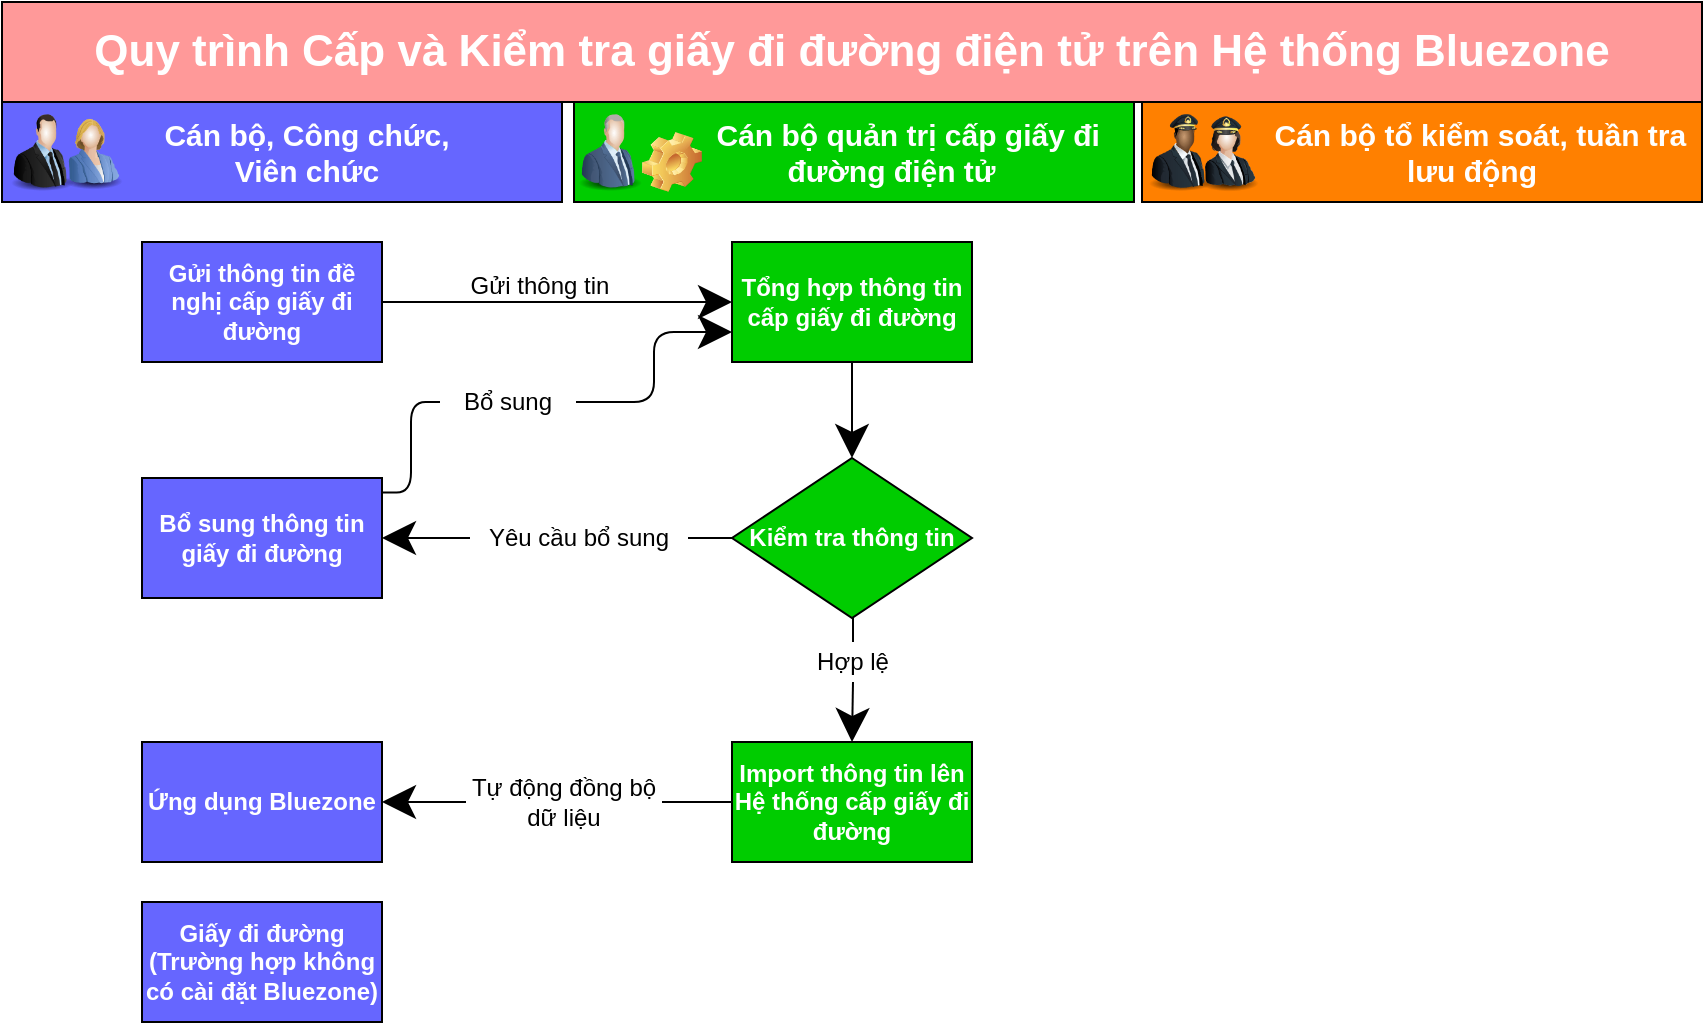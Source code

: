 <mxfile version="15.3.5" type="github">
  <diagram id="aXsHD7Z4nfJTBLjKKZMQ" name="Page-1">
    <mxGraphModel dx="1038" dy="579" grid="1" gridSize="10" guides="1" tooltips="1" connect="1" arrows="1" fold="1" page="1" pageScale="1" pageWidth="850" pageHeight="1100" math="0" shadow="0">
      <root>
        <mxCell id="0" />
        <mxCell id="1" parent="0" />
        <mxCell id="8f64qvsZTYQRd2PqQDZX-1" value="&lt;b&gt;&lt;font style=&quot;font-size: 22px&quot; color=&quot;#ffffff&quot;&gt;Quy trình Cấp và Kiểm tra giấy đi đường điện tử trên Hệ thống Bluezone&lt;/font&gt;&lt;/b&gt;" style="rounded=0;whiteSpace=wrap;html=1;hachureGap=4;pointerEvents=0;fillColor=#FF9999;" vertex="1" parent="1">
          <mxGeometry width="850" height="50" as="geometry" />
        </mxCell>
        <mxCell id="8f64qvsZTYQRd2PqQDZX-15" value="&lt;font color=&quot;#ffffff&quot; size=&quot;1&quot;&gt;&lt;b style=&quot;font-size: 15px&quot;&gt;&amp;nbsp; &amp;nbsp; &amp;nbsp; &amp;nbsp; &amp;nbsp; &amp;nbsp; &amp;nbsp; &amp;nbsp; &amp;nbsp; &amp;nbsp;Cán bộ, Công chức,&amp;nbsp; &amp;nbsp; &amp;nbsp; &amp;nbsp; &amp;nbsp; &amp;nbsp; &amp;nbsp; &amp;nbsp; &amp;nbsp; &amp;nbsp; Viên chức&lt;/b&gt;&lt;/font&gt;" style="rounded=0;whiteSpace=wrap;html=1;hachureGap=4;pointerEvents=0;fillColor=#6666FF;" vertex="1" parent="1">
          <mxGeometry y="50" width="280" height="50" as="geometry" />
        </mxCell>
        <mxCell id="8f64qvsZTYQRd2PqQDZX-16" value="&lt;font color=&quot;#ffffff&quot; size=&quot;1&quot;&gt;&lt;b style=&quot;font-size: 15px&quot;&gt;&amp;nbsp; &amp;nbsp; &amp;nbsp; &amp;nbsp; &amp;nbsp; &amp;nbsp; &amp;nbsp; &amp;nbsp; Cán bộ quản trị cấp giấy đi&amp;nbsp; &amp;nbsp; &amp;nbsp; &amp;nbsp; &amp;nbsp; &amp;nbsp; &amp;nbsp;đường điện tử&lt;/b&gt;&lt;/font&gt;" style="rounded=0;whiteSpace=wrap;html=1;hachureGap=4;pointerEvents=0;fillColor=#00CC00;" vertex="1" parent="1">
          <mxGeometry x="286" y="50" width="280" height="50" as="geometry" />
        </mxCell>
        <mxCell id="8f64qvsZTYQRd2PqQDZX-17" value="&lt;font color=&quot;#ffffff&quot; size=&quot;1&quot;&gt;&lt;b style=&quot;font-size: 15px&quot;&gt;&amp;nbsp; &amp;nbsp; &amp;nbsp; &amp;nbsp; &amp;nbsp; &amp;nbsp; &amp;nbsp; &amp;nbsp;Cán bộ tổ kiểm soát, tuần tra&amp;nbsp; &amp;nbsp; &amp;nbsp; &amp;nbsp; &amp;nbsp; &amp;nbsp; &amp;nbsp; lưu động&lt;/b&gt;&lt;/font&gt;" style="rounded=0;whiteSpace=wrap;html=1;hachureGap=4;pointerEvents=0;fillColor=#FF8000;" vertex="1" parent="1">
          <mxGeometry x="570" y="50" width="280" height="50" as="geometry" />
        </mxCell>
        <mxCell id="8f64qvsZTYQRd2PqQDZX-18" value="" style="image;html=1;image=img/lib/clip_art/people/Suit_Man_128x128.png;hachureGap=4;pointerEvents=0;fillColor=#00CC00;" vertex="1" parent="1">
          <mxGeometry y="55" width="40" height="40" as="geometry" />
        </mxCell>
        <mxCell id="8f64qvsZTYQRd2PqQDZX-20" value="" style="image;html=1;image=img/lib/clip_art/people/Suit_Woman_Blue_128x128.png;hachureGap=4;pointerEvents=0;fillColor=#00CC00;" vertex="1" parent="1">
          <mxGeometry x="25" y="54" width="40" height="40" as="geometry" />
        </mxCell>
        <mxCell id="8f64qvsZTYQRd2PqQDZX-21" value="" style="image;html=1;image=img/lib/clip_art/people/Suit_Man_Blue_128x128.png;hachureGap=4;pointerEvents=0;fillColor=#00CC00;" vertex="1" parent="1">
          <mxGeometry x="284" y="55" width="40" height="40" as="geometry" />
        </mxCell>
        <mxCell id="8f64qvsZTYQRd2PqQDZX-22" value="" style="shape=image;html=1;verticalLabelPosition=bottom;verticalAlign=top;imageAspect=0;image=img/clipart/Gear_128x128.png;hachureGap=4;pointerEvents=0;fillColor=#00CC00;" vertex="1" parent="1">
          <mxGeometry x="320" y="65" width="30" height="30" as="geometry" />
        </mxCell>
        <mxCell id="8f64qvsZTYQRd2PqQDZX-23" value="" style="image;html=1;image=img/lib/clip_art/people/Pilot_Man_Black_128x128.png;hachureGap=4;pointerEvents=0;fillColor=#00CC00;" vertex="1" parent="1">
          <mxGeometry x="564" y="55" width="50" height="40" as="geometry" />
        </mxCell>
        <mxCell id="8f64qvsZTYQRd2PqQDZX-24" value="" style="image;html=1;image=img/lib/clip_art/people/Pilot_Woman_128x128.png;hachureGap=4;pointerEvents=0;fillColor=#00CC00;" vertex="1" parent="1">
          <mxGeometry x="583" y="55" width="60" height="40" as="geometry" />
        </mxCell>
        <mxCell id="8f64qvsZTYQRd2PqQDZX-26" value="&lt;font color=&quot;#ffffff&quot;&gt;&lt;b&gt;Gửi thông tin đề nghị cấp giấy đi đường&lt;/b&gt;&lt;/font&gt;" style="rounded=0;whiteSpace=wrap;html=1;hachureGap=4;pointerEvents=0;fillColor=#6666FF;" vertex="1" parent="1">
          <mxGeometry x="70" y="120" width="120" height="60" as="geometry" />
        </mxCell>
        <mxCell id="8f64qvsZTYQRd2PqQDZX-27" value="&lt;font color=&quot;#ffffff&quot;&gt;&lt;b&gt;Tổng hợp thông tin cấp giấy đi đường&lt;/b&gt;&lt;/font&gt;" style="rounded=0;whiteSpace=wrap;html=1;hachureGap=4;pointerEvents=0;fillColor=#00CC00;" vertex="1" parent="1">
          <mxGeometry x="365" y="120" width="120" height="60" as="geometry" />
        </mxCell>
        <mxCell id="8f64qvsZTYQRd2PqQDZX-28" value="&lt;b&gt;&lt;font color=&quot;#ffffff&quot;&gt;Kiểm tra thông tin&lt;/font&gt;&lt;/b&gt;" style="rhombus;whiteSpace=wrap;html=1;hachureGap=4;pointerEvents=0;fillColor=#00CC00;" vertex="1" parent="1">
          <mxGeometry x="365" y="228" width="120" height="80" as="geometry" />
        </mxCell>
        <mxCell id="8f64qvsZTYQRd2PqQDZX-29" value="&lt;font color=&quot;#ffffff&quot;&gt;&lt;b&gt;Bổ sung thông tin giấy đi đường&lt;/b&gt;&lt;/font&gt;" style="rounded=0;whiteSpace=wrap;html=1;hachureGap=4;pointerEvents=0;fillColor=#6666FF;" vertex="1" parent="1">
          <mxGeometry x="70" y="238" width="120" height="60" as="geometry" />
        </mxCell>
        <mxCell id="8f64qvsZTYQRd2PqQDZX-33" value="" style="edgeStyle=elbowEdgeStyle;elbow=horizontal;endArrow=classic;html=1;startSize=14;endSize=14;targetPerimeterSpacing=8;entryX=0;entryY=0.75;entryDx=0;entryDy=0;startArrow=none;" edge="1" parent="1" target="8f64qvsZTYQRd2PqQDZX-27">
          <mxGeometry width="50" height="50" relative="1" as="geometry">
            <mxPoint x="287" y="200" as="sourcePoint" />
            <mxPoint x="350" y="170" as="targetPoint" />
          </mxGeometry>
        </mxCell>
        <mxCell id="8f64qvsZTYQRd2PqQDZX-34" value="" style="endArrow=classic;html=1;startSize=14;endSize=14;targetPerimeterSpacing=8;exitX=0;exitY=0.5;exitDx=0;exitDy=0;entryX=1;entryY=0.5;entryDx=0;entryDy=0;startArrow=none;" edge="1" parent="1" source="8f64qvsZTYQRd2PqQDZX-40" target="8f64qvsZTYQRd2PqQDZX-29">
          <mxGeometry width="50" height="50" relative="1" as="geometry">
            <mxPoint x="300" y="220" as="sourcePoint" />
            <mxPoint x="350" y="170" as="targetPoint" />
          </mxGeometry>
        </mxCell>
        <mxCell id="8f64qvsZTYQRd2PqQDZX-35" value="" style="endArrow=classic;html=1;startSize=14;endSize=14;sourcePerimeterSpacing=8;targetPerimeterSpacing=8;exitX=1;exitY=0.5;exitDx=0;exitDy=0;entryX=0;entryY=0.5;entryDx=0;entryDy=0;" edge="1" parent="1" source="8f64qvsZTYQRd2PqQDZX-26" target="8f64qvsZTYQRd2PqQDZX-27">
          <mxGeometry width="50" height="50" relative="1" as="geometry">
            <mxPoint x="300" y="220" as="sourcePoint" />
            <mxPoint x="350" y="170" as="targetPoint" />
          </mxGeometry>
        </mxCell>
        <mxCell id="8f64qvsZTYQRd2PqQDZX-37" value="Gửi thông tin" style="text;html=1;strokeColor=none;fillColor=none;align=center;verticalAlign=middle;whiteSpace=wrap;rounded=0;hachureGap=4;pointerEvents=0;" vertex="1" parent="1">
          <mxGeometry x="219" y="132" width="100" height="20" as="geometry" />
        </mxCell>
        <mxCell id="8f64qvsZTYQRd2PqQDZX-38" value="&lt;font color=&quot;#ffffff&quot;&gt;&lt;b&gt;Import thông tin lên Hệ thống cấp giấy đi đường&lt;/b&gt;&lt;/font&gt;" style="rounded=0;whiteSpace=wrap;html=1;hachureGap=4;pointerEvents=0;fillColor=#00CC00;" vertex="1" parent="1">
          <mxGeometry x="365" y="370" width="120" height="60" as="geometry" />
        </mxCell>
        <mxCell id="8f64qvsZTYQRd2PqQDZX-41" value="" style="endArrow=classic;html=1;startSize=14;endSize=14;sourcePerimeterSpacing=8;targetPerimeterSpacing=8;exitX=0.5;exitY=1;exitDx=0;exitDy=0;entryX=0.5;entryY=0;entryDx=0;entryDy=0;" edge="1" parent="1" source="8f64qvsZTYQRd2PqQDZX-27" target="8f64qvsZTYQRd2PqQDZX-28">
          <mxGeometry width="50" height="50" relative="1" as="geometry">
            <mxPoint x="300" y="300" as="sourcePoint" />
            <mxPoint x="350" y="250" as="targetPoint" />
          </mxGeometry>
        </mxCell>
        <mxCell id="8f64qvsZTYQRd2PqQDZX-40" value="Yêu cầu bổ sung" style="text;html=1;strokeColor=none;fillColor=none;align=center;verticalAlign=middle;whiteSpace=wrap;rounded=0;hachureGap=4;pointerEvents=0;" vertex="1" parent="1">
          <mxGeometry x="234" y="258" width="109" height="20" as="geometry" />
        </mxCell>
        <mxCell id="8f64qvsZTYQRd2PqQDZX-42" value="" style="endArrow=none;html=1;startSize=14;endSize=14;sourcePerimeterSpacing=8;exitX=0;exitY=0.5;exitDx=0;exitDy=0;entryX=1;entryY=0.5;entryDx=0;entryDy=0;" edge="1" parent="1" source="8f64qvsZTYQRd2PqQDZX-28" target="8f64qvsZTYQRd2PqQDZX-40">
          <mxGeometry width="50" height="50" relative="1" as="geometry">
            <mxPoint x="365" y="268" as="sourcePoint" />
            <mxPoint x="190" y="268" as="targetPoint" />
          </mxGeometry>
        </mxCell>
        <mxCell id="8f64qvsZTYQRd2PqQDZX-36" value="Bổ sung" style="text;html=1;strokeColor=none;fillColor=none;align=center;verticalAlign=middle;whiteSpace=wrap;rounded=0;hachureGap=4;pointerEvents=0;" vertex="1" parent="1">
          <mxGeometry x="219" y="190" width="68" height="20" as="geometry" />
        </mxCell>
        <mxCell id="8f64qvsZTYQRd2PqQDZX-43" value="" style="edgeStyle=elbowEdgeStyle;elbow=horizontal;endArrow=none;html=1;startSize=14;endSize=14;sourcePerimeterSpacing=8;exitX=1.001;exitY=0.12;exitDx=0;exitDy=0;exitPerimeter=0;" edge="1" parent="1" source="8f64qvsZTYQRd2PqQDZX-29" target="8f64qvsZTYQRd2PqQDZX-36">
          <mxGeometry width="50" height="50" relative="1" as="geometry">
            <mxPoint x="190.12" y="245.2" as="sourcePoint" />
            <mxPoint x="365" y="165" as="targetPoint" />
          </mxGeometry>
        </mxCell>
        <mxCell id="8f64qvsZTYQRd2PqQDZX-45" value="" style="endArrow=classic;html=1;startSize=14;endSize=14;targetPerimeterSpacing=8;exitX=0.5;exitY=1;exitDx=0;exitDy=0;startArrow=none;entryX=0.5;entryY=0;entryDx=0;entryDy=0;" edge="1" parent="1" source="8f64qvsZTYQRd2PqQDZX-50" target="8f64qvsZTYQRd2PqQDZX-38">
          <mxGeometry width="50" height="50" relative="1" as="geometry">
            <mxPoint x="425.5" y="308" as="sourcePoint" />
            <mxPoint x="425" y="370" as="targetPoint" />
          </mxGeometry>
        </mxCell>
        <mxCell id="8f64qvsZTYQRd2PqQDZX-50" value="Hợp lệ" style="text;html=1;strokeColor=none;fillColor=none;align=center;verticalAlign=middle;whiteSpace=wrap;rounded=0;hachureGap=4;pointerEvents=0;" vertex="1" parent="1">
          <mxGeometry x="398" y="320" width="55" height="20" as="geometry" />
        </mxCell>
        <mxCell id="8f64qvsZTYQRd2PqQDZX-54" value="" style="endArrow=none;html=1;startSize=14;endSize=14;sourcePerimeterSpacing=8;exitX=0.5;exitY=1;exitDx=0;exitDy=0;entryX=0.5;entryY=0;entryDx=0;entryDy=0;" edge="1" parent="1" target="8f64qvsZTYQRd2PqQDZX-50">
          <mxGeometry width="50" height="50" relative="1" as="geometry">
            <mxPoint x="425.5" y="308" as="sourcePoint" />
            <mxPoint x="425.5" y="356" as="targetPoint" />
          </mxGeometry>
        </mxCell>
        <mxCell id="8f64qvsZTYQRd2PqQDZX-55" value="&lt;font color=&quot;#ffffff&quot;&gt;&lt;b&gt;Ứng dụng Bluezone&lt;/b&gt;&lt;/font&gt;" style="rounded=0;whiteSpace=wrap;html=1;hachureGap=4;pointerEvents=0;fillColor=#6666FF;" vertex="1" parent="1">
          <mxGeometry x="70" y="370" width="120" height="60" as="geometry" />
        </mxCell>
        <mxCell id="8f64qvsZTYQRd2PqQDZX-65" value="" style="endArrow=classic;html=1;startSize=14;endSize=14;targetPerimeterSpacing=8;exitX=0;exitY=0.5;exitDx=0;exitDy=0;entryX=1;entryY=0.5;entryDx=0;entryDy=0;startArrow=none;" edge="1" parent="1" source="8f64qvsZTYQRd2PqQDZX-47" target="8f64qvsZTYQRd2PqQDZX-55">
          <mxGeometry width="50" height="50" relative="1" as="geometry">
            <mxPoint x="280" y="380" as="sourcePoint" />
            <mxPoint x="330" y="330" as="targetPoint" />
          </mxGeometry>
        </mxCell>
        <mxCell id="8f64qvsZTYQRd2PqQDZX-47" value="Tự động đồng bộ dữ liệu" style="text;html=1;strokeColor=none;fillColor=none;align=center;verticalAlign=middle;whiteSpace=wrap;rounded=0;hachureGap=4;pointerEvents=0;" vertex="1" parent="1">
          <mxGeometry x="232" y="390" width="98" height="20" as="geometry" />
        </mxCell>
        <mxCell id="8f64qvsZTYQRd2PqQDZX-66" value="" style="endArrow=none;html=1;startSize=14;endSize=14;sourcePerimeterSpacing=8;exitX=0;exitY=0.5;exitDx=0;exitDy=0;entryX=1;entryY=0.5;entryDx=0;entryDy=0;" edge="1" parent="1" source="8f64qvsZTYQRd2PqQDZX-38" target="8f64qvsZTYQRd2PqQDZX-47">
          <mxGeometry width="50" height="50" relative="1" as="geometry">
            <mxPoint x="365" y="400" as="sourcePoint" />
            <mxPoint x="190" y="400" as="targetPoint" />
          </mxGeometry>
        </mxCell>
        <mxCell id="8f64qvsZTYQRd2PqQDZX-67" value="&lt;font color=&quot;#ffffff&quot;&gt;&lt;b&gt;Giấy đi đường (Trường hợp không có cài đặt Bluezone)&lt;/b&gt;&lt;/font&gt;" style="rounded=0;whiteSpace=wrap;html=1;hachureGap=4;pointerEvents=0;fillColor=#6666FF;" vertex="1" parent="1">
          <mxGeometry x="70" y="450" width="120" height="60" as="geometry" />
        </mxCell>
      </root>
    </mxGraphModel>
  </diagram>
</mxfile>
